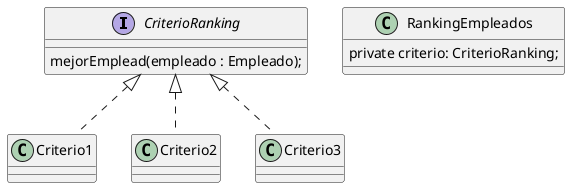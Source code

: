 @startuml DiagramaClases

interface CriterioRanking {
    mejorEmplead(empleado : Empleado);
}

class RankingEmpleados{
    private criterio: CriterioRanking;
}

class Criterio1 implements CriterioRanking{}
class Criterio2 implements CriterioRanking{}
class Criterio3 implements CriterioRanking{}


@enduml